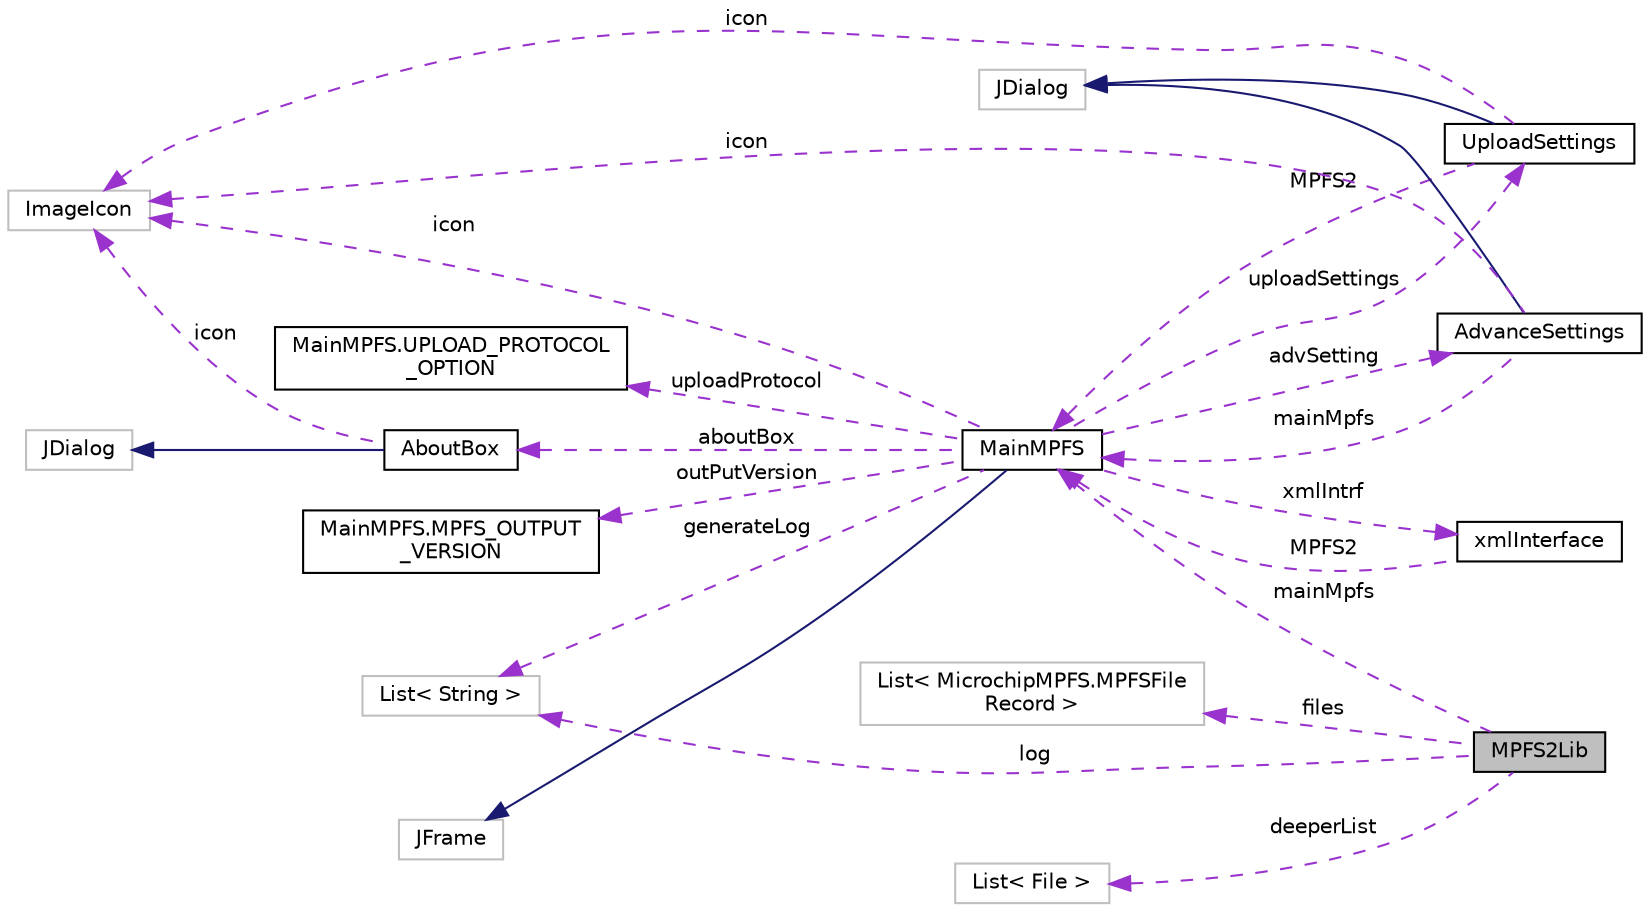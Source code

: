 digraph "MPFS2Lib"
{
  edge [fontname="Helvetica",fontsize="10",labelfontname="Helvetica",labelfontsize="10"];
  node [fontname="Helvetica",fontsize="10",shape=record];
  rankdir="LR";
  Node1 [label="MPFS2Lib",height=0.2,width=0.4,color="black", fillcolor="grey75", style="filled", fontcolor="black"];
  Node2 -> Node1 [dir="back",color="darkorchid3",fontsize="10",style="dashed",label=" log" ,fontname="Helvetica"];
  Node2 [label="List\< String \>",height=0.2,width=0.4,color="grey75", fillcolor="white", style="filled"];
  Node3 -> Node1 [dir="back",color="darkorchid3",fontsize="10",style="dashed",label=" files" ,fontname="Helvetica"];
  Node3 [label="List\< MicrochipMPFS.MPFSFile\lRecord \>",height=0.2,width=0.4,color="grey75", fillcolor="white", style="filled"];
  Node4 -> Node1 [dir="back",color="darkorchid3",fontsize="10",style="dashed",label=" deeperList" ,fontname="Helvetica"];
  Node4 [label="List\< File \>",height=0.2,width=0.4,color="grey75", fillcolor="white", style="filled"];
  Node5 -> Node1 [dir="back",color="darkorchid3",fontsize="10",style="dashed",label=" mainMpfs" ,fontname="Helvetica"];
  Node5 [label="MainMPFS",height=0.2,width=0.4,color="black", fillcolor="white", style="filled",URL="$class_microchip_m_p_f_s_1_1_main_m_p_f_s.html"];
  Node6 -> Node5 [dir="back",color="midnightblue",fontsize="10",style="solid",fontname="Helvetica"];
  Node6 [label="JFrame",height=0.2,width=0.4,color="grey75", fillcolor="white", style="filled"];
  Node7 -> Node5 [dir="back",color="darkorchid3",fontsize="10",style="dashed",label=" advSetting" ,fontname="Helvetica"];
  Node7 [label="AdvanceSettings",height=0.2,width=0.4,color="black", fillcolor="white", style="filled",URL="$class_microchip_m_p_f_s_1_1_advance_settings.html"];
  Node8 -> Node7 [dir="back",color="midnightblue",fontsize="10",style="solid",fontname="Helvetica"];
  Node8 [label="JDialog",height=0.2,width=0.4,color="grey75", fillcolor="white", style="filled"];
  Node9 -> Node7 [dir="back",color="darkorchid3",fontsize="10",style="dashed",label=" icon" ,fontname="Helvetica"];
  Node9 [label="ImageIcon",height=0.2,width=0.4,color="grey75", fillcolor="white", style="filled"];
  Node5 -> Node7 [dir="back",color="darkorchid3",fontsize="10",style="dashed",label=" mainMpfs" ,fontname="Helvetica"];
  Node10 -> Node5 [dir="back",color="darkorchid3",fontsize="10",style="dashed",label=" uploadSettings" ,fontname="Helvetica"];
  Node10 [label="UploadSettings",height=0.2,width=0.4,color="black", fillcolor="white", style="filled",URL="$class_microchip_m_p_f_s_1_1_upload_settings.html"];
  Node8 -> Node10 [dir="back",color="midnightblue",fontsize="10",style="solid",fontname="Helvetica"];
  Node9 -> Node10 [dir="back",color="darkorchid3",fontsize="10",style="dashed",label=" icon" ,fontname="Helvetica"];
  Node5 -> Node10 [dir="back",color="darkorchid3",fontsize="10",style="dashed",label=" MPFS2" ,fontname="Helvetica"];
  Node2 -> Node5 [dir="back",color="darkorchid3",fontsize="10",style="dashed",label=" generateLog" ,fontname="Helvetica"];
  Node9 -> Node5 [dir="back",color="darkorchid3",fontsize="10",style="dashed",label=" icon" ,fontname="Helvetica"];
  Node11 -> Node5 [dir="back",color="darkorchid3",fontsize="10",style="dashed",label=" uploadProtocol" ,fontname="Helvetica"];
  Node11 [label="MainMPFS.UPLOAD_PROTOCOL\l_OPTION",height=0.2,width=0.4,color="black", fillcolor="white", style="filled",URL="$enum_microchip_m_p_f_s_1_1_main_m_p_f_s_1_1_u_p_l_o_a_d___p_r_o_t_o_c_o_l___o_p_t_i_o_n.html"];
  Node12 -> Node5 [dir="back",color="darkorchid3",fontsize="10",style="dashed",label=" aboutBox" ,fontname="Helvetica"];
  Node12 [label="AboutBox",height=0.2,width=0.4,color="black", fillcolor="white", style="filled",URL="$class_microchip_m_p_f_s_1_1_about_box.html"];
  Node13 -> Node12 [dir="back",color="midnightblue",fontsize="10",style="solid",fontname="Helvetica"];
  Node13 [label="JDialog",height=0.2,width=0.4,color="grey75", fillcolor="white", style="filled"];
  Node9 -> Node12 [dir="back",color="darkorchid3",fontsize="10",style="dashed",label=" icon" ,fontname="Helvetica"];
  Node14 -> Node5 [dir="back",color="darkorchid3",fontsize="10",style="dashed",label=" outPutVersion" ,fontname="Helvetica"];
  Node14 [label="MainMPFS.MPFS_OUTPUT\l_VERSION",height=0.2,width=0.4,color="black", fillcolor="white", style="filled",URL="$enum_microchip_m_p_f_s_1_1_main_m_p_f_s_1_1_m_p_f_s___o_u_t_p_u_t___v_e_r_s_i_o_n.html"];
  Node15 -> Node5 [dir="back",color="darkorchid3",fontsize="10",style="dashed",label=" xmlIntrf" ,fontname="Helvetica"];
  Node15 [label="xmlInterface",height=0.2,width=0.4,color="black", fillcolor="white", style="filled",URL="$class_microchip_m_p_f_s_1_1xml_interface.html"];
  Node5 -> Node15 [dir="back",color="darkorchid3",fontsize="10",style="dashed",label=" MPFS2" ,fontname="Helvetica"];
}
